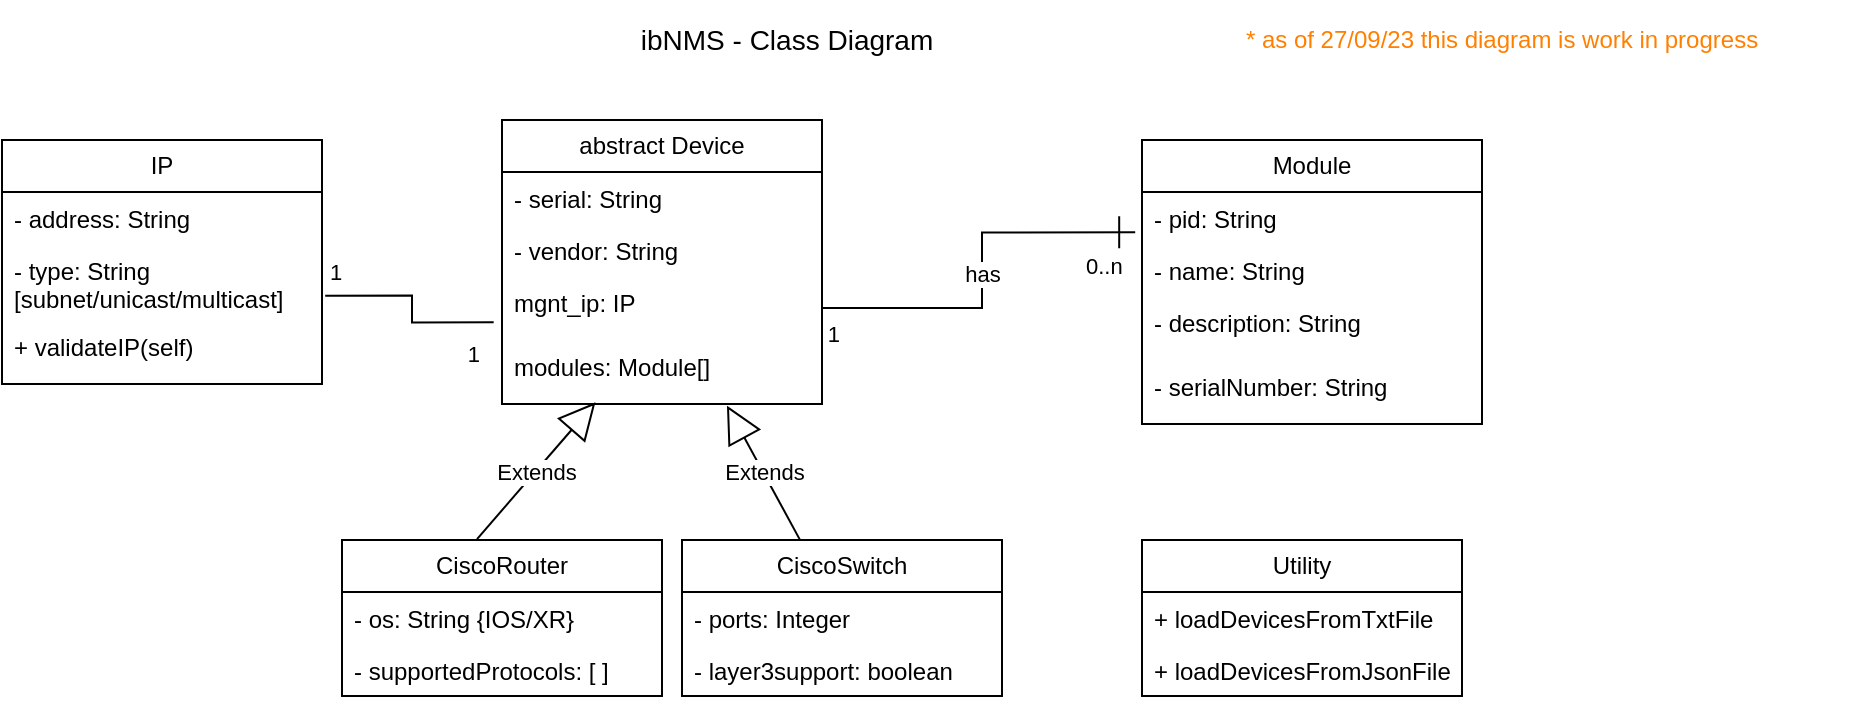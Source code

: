 <mxfile version="21.6.8" type="device" pages="2">
  <diagram id="C5RBs43oDa-KdzZeNtuy" name="ibNMS">
    <mxGraphModel dx="1434" dy="795" grid="1" gridSize="10" guides="1" tooltips="1" connect="1" arrows="1" fold="1" page="1" pageScale="1" pageWidth="1169" pageHeight="827" math="0" shadow="0">
      <root>
        <mxCell id="WIyWlLk6GJQsqaUBKTNV-0" />
        <mxCell id="WIyWlLk6GJQsqaUBKTNV-1" parent="WIyWlLk6GJQsqaUBKTNV-0" />
        <object label="abstract Device" id="H6ooOIFJvs9TW_4_Tc_I-3">
          <mxCell style="swimlane;fontStyle=0;childLayout=stackLayout;horizontal=1;startSize=26;fillColor=none;horizontalStack=0;resizeParent=1;resizeParentMax=0;resizeLast=0;collapsible=1;marginBottom=0;whiteSpace=wrap;html=1;" parent="WIyWlLk6GJQsqaUBKTNV-1" vertex="1">
            <mxGeometry x="480" y="70" width="160" height="142" as="geometry" />
          </mxCell>
        </object>
        <mxCell id="H6ooOIFJvs9TW_4_Tc_I-4" value="- serial: String" style="text;strokeColor=none;fillColor=none;align=left;verticalAlign=top;spacingLeft=4;spacingRight=4;overflow=hidden;rotatable=0;points=[[0,0.5],[1,0.5]];portConstraint=eastwest;whiteSpace=wrap;html=1;" parent="H6ooOIFJvs9TW_4_Tc_I-3" vertex="1">
          <mxGeometry y="26" width="160" height="26" as="geometry" />
        </mxCell>
        <mxCell id="H6ooOIFJvs9TW_4_Tc_I-5" value="- vendor: String" style="text;strokeColor=none;fillColor=none;align=left;verticalAlign=top;spacingLeft=4;spacingRight=4;overflow=hidden;rotatable=0;points=[[0,0.5],[1,0.5]];portConstraint=eastwest;whiteSpace=wrap;html=1;" parent="H6ooOIFJvs9TW_4_Tc_I-3" vertex="1">
          <mxGeometry y="52" width="160" height="26" as="geometry" />
        </mxCell>
        <mxCell id="H6ooOIFJvs9TW_4_Tc_I-6" value="mgnt_ip: IP" style="text;strokeColor=none;fillColor=none;align=left;verticalAlign=top;spacingLeft=4;spacingRight=4;overflow=hidden;rotatable=0;points=[[0,0.5],[1,0.5]];portConstraint=eastwest;whiteSpace=wrap;html=1;" parent="H6ooOIFJvs9TW_4_Tc_I-3" vertex="1">
          <mxGeometry y="78" width="160" height="32" as="geometry" />
        </mxCell>
        <mxCell id="H6ooOIFJvs9TW_4_Tc_I-7" value="modules: Module[]" style="text;strokeColor=none;fillColor=none;align=left;verticalAlign=top;spacingLeft=4;spacingRight=4;overflow=hidden;rotatable=0;points=[[0,0.5],[1,0.5]];portConstraint=eastwest;whiteSpace=wrap;html=1;" parent="H6ooOIFJvs9TW_4_Tc_I-3" vertex="1">
          <mxGeometry y="110" width="160" height="32" as="geometry" />
        </mxCell>
        <object label="Module" id="H6ooOIFJvs9TW_4_Tc_I-8">
          <mxCell style="swimlane;fontStyle=0;childLayout=stackLayout;horizontal=1;startSize=26;fillColor=none;horizontalStack=0;resizeParent=1;resizeParentMax=0;resizeLast=0;collapsible=1;marginBottom=0;whiteSpace=wrap;html=1;" parent="WIyWlLk6GJQsqaUBKTNV-1" vertex="1">
            <mxGeometry x="800" y="80" width="170" height="142" as="geometry" />
          </mxCell>
        </object>
        <mxCell id="H6ooOIFJvs9TW_4_Tc_I-9" value="- pid: String" style="text;strokeColor=none;fillColor=none;align=left;verticalAlign=top;spacingLeft=4;spacingRight=4;overflow=hidden;rotatable=0;points=[[0,0.5],[1,0.5]];portConstraint=eastwest;whiteSpace=wrap;html=1;" parent="H6ooOIFJvs9TW_4_Tc_I-8" vertex="1">
          <mxGeometry y="26" width="170" height="26" as="geometry" />
        </mxCell>
        <mxCell id="H6ooOIFJvs9TW_4_Tc_I-10" value="- name: String" style="text;strokeColor=none;fillColor=none;align=left;verticalAlign=top;spacingLeft=4;spacingRight=4;overflow=hidden;rotatable=0;points=[[0,0.5],[1,0.5]];portConstraint=eastwest;whiteSpace=wrap;html=1;" parent="H6ooOIFJvs9TW_4_Tc_I-8" vertex="1">
          <mxGeometry y="52" width="170" height="26" as="geometry" />
        </mxCell>
        <mxCell id="H6ooOIFJvs9TW_4_Tc_I-11" value="- description: String" style="text;strokeColor=none;fillColor=none;align=left;verticalAlign=top;spacingLeft=4;spacingRight=4;overflow=hidden;rotatable=0;points=[[0,0.5],[1,0.5]];portConstraint=eastwest;whiteSpace=wrap;html=1;" parent="H6ooOIFJvs9TW_4_Tc_I-8" vertex="1">
          <mxGeometry y="78" width="170" height="32" as="geometry" />
        </mxCell>
        <mxCell id="H6ooOIFJvs9TW_4_Tc_I-12" value="- serialNumber: String" style="text;strokeColor=none;fillColor=none;align=left;verticalAlign=top;spacingLeft=4;spacingRight=4;overflow=hidden;rotatable=0;points=[[0,0.5],[1,0.5]];portConstraint=eastwest;whiteSpace=wrap;html=1;" parent="H6ooOIFJvs9TW_4_Tc_I-8" vertex="1">
          <mxGeometry y="110" width="170" height="32" as="geometry" />
        </mxCell>
        <mxCell id="H6ooOIFJvs9TW_4_Tc_I-13" value="has" style="endArrow=none;html=1;endSize=12;startArrow=ERone;startSize=14;startFill=0;edgeStyle=orthogonalEdgeStyle;rounded=0;exitX=-0.02;exitY=0.776;exitDx=0;exitDy=0;exitPerimeter=0;endFill=0;" parent="WIyWlLk6GJQsqaUBKTNV-1" source="H6ooOIFJvs9TW_4_Tc_I-9" target="H6ooOIFJvs9TW_4_Tc_I-6" edge="1">
          <mxGeometry relative="1" as="geometry">
            <mxPoint x="570" y="330" as="sourcePoint" />
            <mxPoint x="730" y="330" as="targetPoint" />
          </mxGeometry>
        </mxCell>
        <mxCell id="H6ooOIFJvs9TW_4_Tc_I-14" value="0..n" style="edgeLabel;resizable=0;html=1;align=left;verticalAlign=top;" parent="H6ooOIFJvs9TW_4_Tc_I-13" connectable="0" vertex="1">
          <mxGeometry x="-1" relative="1" as="geometry">
            <mxPoint x="-27" y="4" as="offset" />
          </mxGeometry>
        </mxCell>
        <mxCell id="H6ooOIFJvs9TW_4_Tc_I-15" value="1" style="edgeLabel;resizable=0;html=1;align=right;verticalAlign=top;" parent="H6ooOIFJvs9TW_4_Tc_I-13" connectable="0" vertex="1">
          <mxGeometry x="1" relative="1" as="geometry">
            <mxPoint x="10" as="offset" />
          </mxGeometry>
        </mxCell>
        <object label="IP" id="H6ooOIFJvs9TW_4_Tc_I-16">
          <mxCell style="swimlane;fontStyle=0;childLayout=stackLayout;horizontal=1;startSize=26;fillColor=none;horizontalStack=0;resizeParent=1;resizeParentMax=0;resizeLast=0;collapsible=1;marginBottom=0;whiteSpace=wrap;html=1;" parent="WIyWlLk6GJQsqaUBKTNV-1" vertex="1">
            <mxGeometry x="230" y="80" width="160" height="122" as="geometry" />
          </mxCell>
        </object>
        <mxCell id="H6ooOIFJvs9TW_4_Tc_I-17" value="- address: String" style="text;strokeColor=none;fillColor=none;align=left;verticalAlign=top;spacingLeft=4;spacingRight=4;overflow=hidden;rotatable=0;points=[[0,0.5],[1,0.5]];portConstraint=eastwest;whiteSpace=wrap;html=1;" parent="H6ooOIFJvs9TW_4_Tc_I-16" vertex="1">
          <mxGeometry y="26" width="160" height="26" as="geometry" />
        </mxCell>
        <mxCell id="H6ooOIFJvs9TW_4_Tc_I-18" value="- type: String [subnet/unicast/multicast]" style="text;strokeColor=none;fillColor=none;align=left;verticalAlign=top;spacingLeft=4;spacingRight=4;overflow=hidden;rotatable=0;points=[[0,0.5],[1,0.5]];portConstraint=eastwest;whiteSpace=wrap;html=1;" parent="H6ooOIFJvs9TW_4_Tc_I-16" vertex="1">
          <mxGeometry y="52" width="160" height="38" as="geometry" />
        </mxCell>
        <mxCell id="H6ooOIFJvs9TW_4_Tc_I-19" value="+ validateIP(self)" style="text;strokeColor=none;fillColor=none;align=left;verticalAlign=top;spacingLeft=4;spacingRight=4;overflow=hidden;rotatable=0;points=[[0,0.5],[1,0.5]];portConstraint=eastwest;whiteSpace=wrap;html=1;" parent="H6ooOIFJvs9TW_4_Tc_I-16" vertex="1">
          <mxGeometry y="90" width="160" height="32" as="geometry" />
        </mxCell>
        <mxCell id="H6ooOIFJvs9TW_4_Tc_I-21" value="1" style="endArrow=none;html=1;endSize=12;startArrow=none;startSize=14;startFill=0;edgeStyle=orthogonalEdgeStyle;align=left;verticalAlign=bottom;rounded=0;exitX=1.01;exitY=0.68;exitDx=0;exitDy=0;exitPerimeter=0;entryX=-0.026;entryY=0.724;entryDx=0;entryDy=0;entryPerimeter=0;endFill=0;" parent="WIyWlLk6GJQsqaUBKTNV-1" source="H6ooOIFJvs9TW_4_Tc_I-18" target="H6ooOIFJvs9TW_4_Tc_I-6" edge="1">
          <mxGeometry x="-1" y="3" relative="1" as="geometry">
            <mxPoint x="370" y="290" as="sourcePoint" />
            <mxPoint x="530" y="290" as="targetPoint" />
          </mxGeometry>
        </mxCell>
        <mxCell id="H6ooOIFJvs9TW_4_Tc_I-27" value="1" style="edgeLabel;resizable=0;html=1;align=right;verticalAlign=top;" parent="WIyWlLk6GJQsqaUBKTNV-1" connectable="0" vertex="1">
          <mxGeometry x="469.997" y="174" as="geometry" />
        </mxCell>
        <object label="CiscoRouter" id="H6ooOIFJvs9TW_4_Tc_I-28">
          <mxCell style="swimlane;fontStyle=0;childLayout=stackLayout;horizontal=1;startSize=26;fillColor=none;horizontalStack=0;resizeParent=1;resizeParentMax=0;resizeLast=0;collapsible=1;marginBottom=0;whiteSpace=wrap;html=1;" parent="WIyWlLk6GJQsqaUBKTNV-1" vertex="1">
            <mxGeometry x="400" y="280" width="160" height="78" as="geometry" />
          </mxCell>
        </object>
        <mxCell id="H6ooOIFJvs9TW_4_Tc_I-29" value="- os: String {IOS/XR}" style="text;strokeColor=none;fillColor=none;align=left;verticalAlign=top;spacingLeft=4;spacingRight=4;overflow=hidden;rotatable=0;points=[[0,0.5],[1,0.5]];portConstraint=eastwest;whiteSpace=wrap;html=1;" parent="H6ooOIFJvs9TW_4_Tc_I-28" vertex="1">
          <mxGeometry y="26" width="160" height="26" as="geometry" />
        </mxCell>
        <mxCell id="H6ooOIFJvs9TW_4_Tc_I-30" value="- supportedProtocols: [ ]" style="text;strokeColor=none;fillColor=none;align=left;verticalAlign=top;spacingLeft=4;spacingRight=4;overflow=hidden;rotatable=0;points=[[0,0.5],[1,0.5]];portConstraint=eastwest;whiteSpace=wrap;html=1;" parent="H6ooOIFJvs9TW_4_Tc_I-28" vertex="1">
          <mxGeometry y="52" width="160" height="26" as="geometry" />
        </mxCell>
        <mxCell id="H6ooOIFJvs9TW_4_Tc_I-33" value="Extends" style="endArrow=block;endSize=16;endFill=0;html=1;rounded=0;exitX=0.422;exitY=-0.006;exitDx=0;exitDy=0;exitPerimeter=0;entryX=0.292;entryY=0.974;entryDx=0;entryDy=0;entryPerimeter=0;" parent="WIyWlLk6GJQsqaUBKTNV-1" source="H6ooOIFJvs9TW_4_Tc_I-28" target="H6ooOIFJvs9TW_4_Tc_I-7" edge="1">
          <mxGeometry width="160" relative="1" as="geometry">
            <mxPoint x="570" y="330" as="sourcePoint" />
            <mxPoint x="730" y="330" as="targetPoint" />
          </mxGeometry>
        </mxCell>
        <object label="CiscoSwitch" id="H6ooOIFJvs9TW_4_Tc_I-34">
          <mxCell style="swimlane;fontStyle=0;childLayout=stackLayout;horizontal=1;startSize=26;fillColor=none;horizontalStack=0;resizeParent=1;resizeParentMax=0;resizeLast=0;collapsible=1;marginBottom=0;whiteSpace=wrap;html=1;" parent="WIyWlLk6GJQsqaUBKTNV-1" vertex="1">
            <mxGeometry x="570" y="280" width="160" height="78" as="geometry" />
          </mxCell>
        </object>
        <mxCell id="H6ooOIFJvs9TW_4_Tc_I-35" value="- ports: Integer" style="text;strokeColor=none;fillColor=none;align=left;verticalAlign=top;spacingLeft=4;spacingRight=4;overflow=hidden;rotatable=0;points=[[0,0.5],[1,0.5]];portConstraint=eastwest;whiteSpace=wrap;html=1;" parent="H6ooOIFJvs9TW_4_Tc_I-34" vertex="1">
          <mxGeometry y="26" width="160" height="26" as="geometry" />
        </mxCell>
        <mxCell id="H6ooOIFJvs9TW_4_Tc_I-36" value="- layer3support: boolean" style="text;strokeColor=none;fillColor=none;align=left;verticalAlign=top;spacingLeft=4;spacingRight=4;overflow=hidden;rotatable=0;points=[[0,0.5],[1,0.5]];portConstraint=eastwest;whiteSpace=wrap;html=1;" parent="H6ooOIFJvs9TW_4_Tc_I-34" vertex="1">
          <mxGeometry y="52" width="160" height="26" as="geometry" />
        </mxCell>
        <mxCell id="H6ooOIFJvs9TW_4_Tc_I-37" value="Extends" style="endArrow=block;endSize=16;endFill=0;html=1;rounded=0;exitX=0.37;exitY=0.004;exitDx=0;exitDy=0;exitPerimeter=0;entryX=0.703;entryY=1.026;entryDx=0;entryDy=0;entryPerimeter=0;" parent="WIyWlLk6GJQsqaUBKTNV-1" source="H6ooOIFJvs9TW_4_Tc_I-34" target="H6ooOIFJvs9TW_4_Tc_I-7" edge="1">
          <mxGeometry width="160" relative="1" as="geometry">
            <mxPoint x="570" y="480" as="sourcePoint" />
            <mxPoint x="730" y="480" as="targetPoint" />
          </mxGeometry>
        </mxCell>
        <mxCell id="H6ooOIFJvs9TW_4_Tc_I-38" value="ibNMS - Class Diagram" style="text;strokeColor=none;align=center;fillColor=none;html=1;verticalAlign=middle;whiteSpace=wrap;rounded=0;fontSize=14;" parent="WIyWlLk6GJQsqaUBKTNV-1" vertex="1">
          <mxGeometry x="500" y="10" width="245" height="40" as="geometry" />
        </mxCell>
        <mxCell id="H6ooOIFJvs9TW_4_Tc_I-40" value="* as of 27/09/23 this diagram is work in progress" style="text;strokeColor=none;align=center;fillColor=none;html=1;verticalAlign=middle;whiteSpace=wrap;rounded=0;fontColor=#FF8000;" parent="WIyWlLk6GJQsqaUBKTNV-1" vertex="1">
          <mxGeometry x="800" y="15" width="360" height="30" as="geometry" />
        </mxCell>
        <object label="Utility" id="H6ooOIFJvs9TW_4_Tc_I-41">
          <mxCell style="swimlane;fontStyle=0;childLayout=stackLayout;horizontal=1;startSize=26;fillColor=none;horizontalStack=0;resizeParent=1;resizeParentMax=0;resizeLast=0;collapsible=1;marginBottom=0;whiteSpace=wrap;html=1;" parent="WIyWlLk6GJQsqaUBKTNV-1" vertex="1">
            <mxGeometry x="800" y="280" width="160" height="78" as="geometry" />
          </mxCell>
        </object>
        <mxCell id="H6ooOIFJvs9TW_4_Tc_I-42" value="+ loadDevicesFromTxtFile" style="text;strokeColor=none;fillColor=none;align=left;verticalAlign=top;spacingLeft=4;spacingRight=4;overflow=hidden;rotatable=0;points=[[0,0.5],[1,0.5]];portConstraint=eastwest;whiteSpace=wrap;html=1;" parent="H6ooOIFJvs9TW_4_Tc_I-41" vertex="1">
          <mxGeometry y="26" width="160" height="26" as="geometry" />
        </mxCell>
        <mxCell id="H6ooOIFJvs9TW_4_Tc_I-43" value="+ loadDevicesFromJsonFile" style="text;strokeColor=none;fillColor=none;align=left;verticalAlign=top;spacingLeft=4;spacingRight=4;overflow=hidden;rotatable=0;points=[[0,0.5],[1,0.5]];portConstraint=eastwest;whiteSpace=wrap;html=1;" parent="H6ooOIFJvs9TW_4_Tc_I-41" vertex="1">
          <mxGeometry y="52" width="160" height="26" as="geometry" />
        </mxCell>
      </root>
    </mxGraphModel>
  </diagram>
  <diagram id="DoqoIkVnnwkts4sh1AUw" name="ibNMSv2">
    <mxGraphModel dx="1195" dy="725" grid="1" gridSize="10" guides="1" tooltips="1" connect="1" arrows="1" fold="1" page="1" pageScale="1" pageWidth="1169" pageHeight="827" math="0" shadow="0">
      <root>
        <mxCell id="0" />
        <mxCell id="1" parent="0" />
        <object label="abstract Device" id="jS6_tw35OU_7nW09ifo9-1">
          <mxCell style="swimlane;fontStyle=0;childLayout=stackLayout;horizontal=1;startSize=26;fillColor=none;horizontalStack=0;resizeParent=1;resizeParentMax=0;resizeLast=0;collapsible=1;marginBottom=0;whiteSpace=wrap;html=1;" vertex="1" parent="1">
            <mxGeometry x="485" y="170" width="160" height="120" as="geometry" />
          </mxCell>
        </object>
        <mxCell id="jS6_tw35OU_7nW09ifo9-2" value="- serial: String&lt;br&gt;- vendor: String&lt;br&gt;- mgnt_ip: IP&lt;br&gt;- modules: Module[ ]&lt;br&gt;- os" style="text;strokeColor=none;fillColor=none;align=left;verticalAlign=top;spacingLeft=4;spacingRight=4;overflow=hidden;rotatable=0;points=[[0,0.5],[1,0.5]];portConstraint=eastwest;whiteSpace=wrap;html=1;" vertex="1" parent="jS6_tw35OU_7nW09ifo9-1">
          <mxGeometry y="26" width="160" height="94" as="geometry" />
        </mxCell>
        <object label="Module" id="5TSkv-hqrn1i1qY4myzv-1">
          <mxCell style="swimlane;fontStyle=0;childLayout=stackLayout;horizontal=1;startSize=26;fillColor=none;horizontalStack=0;resizeParent=1;resizeParentMax=0;resizeLast=0;collapsible=1;marginBottom=0;whiteSpace=wrap;html=1;" vertex="1" parent="1">
            <mxGeometry x="765" y="170" width="170" height="100" as="geometry" />
          </mxCell>
        </object>
        <mxCell id="5TSkv-hqrn1i1qY4myzv-2" value="- pid: String&lt;br&gt;- name: String&lt;br&gt;- description: String&lt;br&gt;- serialNumber: String" style="text;strokeColor=none;fillColor=none;align=left;verticalAlign=top;spacingLeft=4;spacingRight=4;overflow=hidden;rotatable=0;points=[[0,0.5],[1,0.5]];portConstraint=eastwest;whiteSpace=wrap;html=1;" vertex="1" parent="5TSkv-hqrn1i1qY4myzv-1">
          <mxGeometry y="26" width="170" height="74" as="geometry" />
        </mxCell>
        <mxCell id="ORmL8_Q0IIg_d6IjasUN-1" value="" style="endArrow=ERone;endFill=0;endSize=12;html=1;rounded=0;exitX=1;exitY=0.5;exitDx=0;exitDy=0;" edge="1" parent="1" source="jS6_tw35OU_7nW09ifo9-2">
          <mxGeometry width="160" relative="1" as="geometry">
            <mxPoint x="645" y="350" as="sourcePoint" />
            <mxPoint x="762" y="243" as="targetPoint" />
          </mxGeometry>
        </mxCell>
        <mxCell id="ORmL8_Q0IIg_d6IjasUN-3" value="&lt;font style=&quot;font-size: 8px;&quot;&gt;1&lt;/font&gt;" style="text;strokeColor=none;align=center;fillColor=none;html=1;verticalAlign=middle;whiteSpace=wrap;rounded=0;" vertex="1" parent="1">
          <mxGeometry x="645" y="240" width="20" height="20" as="geometry" />
        </mxCell>
        <mxCell id="ORmL8_Q0IIg_d6IjasUN-4" value="&lt;font style=&quot;font-size: 8px;&quot;&gt;1...n&lt;/font&gt;" style="text;strokeColor=none;align=center;fillColor=none;html=1;verticalAlign=middle;whiteSpace=wrap;rounded=0;" vertex="1" parent="1">
          <mxGeometry x="735" y="242" width="20" height="20" as="geometry" />
        </mxCell>
        <object label="IP" id="DGkUyWn-SlW-c2ADTmSs-1">
          <mxCell style="swimlane;fontStyle=0;childLayout=stackLayout;horizontal=1;startSize=26;fillColor=none;horizontalStack=0;resizeParent=1;resizeParentMax=0;resizeLast=0;collapsible=1;marginBottom=0;whiteSpace=wrap;html=1;" vertex="1" parent="1">
            <mxGeometry x="235" y="170" width="150" height="132" as="geometry" />
          </mxCell>
        </object>
        <mxCell id="DGkUyWn-SlW-c2ADTmSs-2" value="- address: String&lt;br&gt;- type: String [subnet/unicast/multicast]" style="text;strokeColor=none;fillColor=none;align=left;verticalAlign=top;spacingLeft=4;spacingRight=4;overflow=hidden;rotatable=0;points=[[0,0.5],[1,0.5]];portConstraint=eastwest;whiteSpace=wrap;html=1;" vertex="1" parent="DGkUyWn-SlW-c2ADTmSs-1">
          <mxGeometry y="26" width="150" height="74" as="geometry" />
        </mxCell>
        <mxCell id="DGkUyWn-SlW-c2ADTmSs-4" value="+ validateIP(self)" style="text;strokeColor=none;fillColor=none;align=left;verticalAlign=top;spacingLeft=4;spacingRight=4;overflow=hidden;rotatable=0;points=[[0,0.5],[1,0.5]];portConstraint=eastwest;whiteSpace=wrap;html=1;" vertex="1" parent="DGkUyWn-SlW-c2ADTmSs-1">
          <mxGeometry y="100" width="150" height="32" as="geometry" />
        </mxCell>
        <mxCell id="DGkUyWn-SlW-c2ADTmSs-5" value="" style="endArrow=none;html=1;rounded=0;exitX=0.011;exitY=0.94;exitDx=0;exitDy=0;exitPerimeter=0;entryX=1.006;entryY=0.931;entryDx=0;entryDy=0;entryPerimeter=0;" edge="1" parent="DGkUyWn-SlW-c2ADTmSs-1">
          <mxGeometry width="50" height="50" relative="1" as="geometry">
            <mxPoint x="0.65" y="95.56" as="sourcePoint" />
            <mxPoint x="149.9" y="94.894" as="targetPoint" />
          </mxGeometry>
        </mxCell>
        <mxCell id="DGkUyWn-SlW-c2ADTmSs-6" value="" style="endArrow=none;endFill=0;endSize=12;html=1;rounded=0;exitX=1;exitY=0.651;exitDx=0;exitDy=0;exitPerimeter=0;" edge="1" parent="1" source="DGkUyWn-SlW-c2ADTmSs-2" target="jS6_tw35OU_7nW09ifo9-2">
          <mxGeometry width="160" relative="1" as="geometry">
            <mxPoint x="395" y="340" as="sourcePoint" />
            <mxPoint x="555" y="340" as="targetPoint" />
          </mxGeometry>
        </mxCell>
        <mxCell id="DGkUyWn-SlW-c2ADTmSs-7" value="&lt;font style=&quot;font-size: 8px;&quot;&gt;1&lt;/font&gt;" style="text;strokeColor=none;align=center;fillColor=none;html=1;verticalAlign=middle;whiteSpace=wrap;rounded=0;" vertex="1" parent="1">
          <mxGeometry x="385" y="242" width="20" height="20" as="geometry" />
        </mxCell>
        <mxCell id="DGkUyWn-SlW-c2ADTmSs-8" value="&lt;font style=&quot;font-size: 8px;&quot;&gt;1&lt;/font&gt;" style="text;strokeColor=none;align=center;fillColor=none;html=1;verticalAlign=middle;whiteSpace=wrap;rounded=0;" vertex="1" parent="1">
          <mxGeometry x="465" y="242" width="20" height="20" as="geometry" />
        </mxCell>
        <object label="Switch" id="DGkUyWn-SlW-c2ADTmSs-9">
          <mxCell style="swimlane;fontStyle=0;childLayout=stackLayout;horizontal=1;startSize=26;fillColor=none;horizontalStack=0;resizeParent=1;resizeParentMax=0;resizeLast=0;collapsible=1;marginBottom=0;whiteSpace=wrap;html=1;" vertex="1" parent="1">
            <mxGeometry x="285" y="380" width="150" height="100" as="geometry" />
          </mxCell>
        </object>
        <mxCell id="DGkUyWn-SlW-c2ADTmSs-10" value="- noOfPorts: String&lt;br&gt;- layer3Support: boolean" style="text;strokeColor=none;fillColor=none;align=left;verticalAlign=top;spacingLeft=4;spacingRight=4;overflow=hidden;rotatable=0;points=[[0,0.5],[1,0.5]];portConstraint=eastwest;whiteSpace=wrap;html=1;" vertex="1" parent="DGkUyWn-SlW-c2ADTmSs-9">
          <mxGeometry y="26" width="150" height="74" as="geometry" />
        </mxCell>
        <mxCell id="DGkUyWn-SlW-c2ADTmSs-12" value="" style="endArrow=none;html=1;rounded=0;exitX=0.011;exitY=0.94;exitDx=0;exitDy=0;exitPerimeter=0;entryX=1.006;entryY=0.931;entryDx=0;entryDy=0;entryPerimeter=0;" edge="1" parent="DGkUyWn-SlW-c2ADTmSs-9">
          <mxGeometry width="50" height="50" relative="1" as="geometry">
            <mxPoint x="0.65" y="77.56" as="sourcePoint" />
            <mxPoint x="149.9" y="76.894" as="targetPoint" />
          </mxGeometry>
        </mxCell>
        <mxCell id="DGkUyWn-SlW-c2ADTmSs-13" value="" style="endArrow=open;endFill=1;endSize=12;html=1;rounded=0;exitX=0.428;exitY=-0.017;exitDx=0;exitDy=0;exitPerimeter=0;entryX=0.188;entryY=0.991;entryDx=0;entryDy=0;entryPerimeter=0;" edge="1" parent="1" source="DGkUyWn-SlW-c2ADTmSs-9" target="jS6_tw35OU_7nW09ifo9-2">
          <mxGeometry width="160" relative="1" as="geometry">
            <mxPoint x="475" y="360" as="sourcePoint" />
            <mxPoint x="635" y="360" as="targetPoint" />
            <Array as="points">
              <mxPoint x="349" y="340" />
              <mxPoint x="445" y="340" />
              <mxPoint x="515" y="340" />
            </Array>
          </mxGeometry>
        </mxCell>
        <object label="Router" id="DGkUyWn-SlW-c2ADTmSs-14">
          <mxCell style="swimlane;fontStyle=0;childLayout=stackLayout;horizontal=1;startSize=26;fillColor=none;horizontalStack=0;resizeParent=1;resizeParentMax=0;resizeLast=0;collapsible=1;marginBottom=0;whiteSpace=wrap;html=1;" vertex="1" parent="1">
            <mxGeometry x="465" y="380" width="150" height="100" as="geometry" />
          </mxCell>
        </object>
        <mxCell id="DGkUyWn-SlW-c2ADTmSs-15" value="- route: Route*" style="text;strokeColor=none;fillColor=none;align=left;verticalAlign=top;spacingLeft=4;spacingRight=4;overflow=hidden;rotatable=0;points=[[0,0.5],[1,0.5]];portConstraint=eastwest;whiteSpace=wrap;html=1;" vertex="1" parent="DGkUyWn-SlW-c2ADTmSs-14">
          <mxGeometry y="26" width="150" height="74" as="geometry" />
        </mxCell>
        <mxCell id="DGkUyWn-SlW-c2ADTmSs-16" value="" style="endArrow=none;html=1;rounded=0;exitX=0.011;exitY=0.94;exitDx=0;exitDy=0;exitPerimeter=0;entryX=1.006;entryY=0.931;entryDx=0;entryDy=0;entryPerimeter=0;" edge="1" parent="DGkUyWn-SlW-c2ADTmSs-14">
          <mxGeometry width="50" height="50" relative="1" as="geometry">
            <mxPoint x="0.65" y="77.56" as="sourcePoint" />
            <mxPoint x="149.9" y="76.894" as="targetPoint" />
          </mxGeometry>
        </mxCell>
        <object label="Firewall" id="DGkUyWn-SlW-c2ADTmSs-17">
          <mxCell style="swimlane;fontStyle=0;childLayout=stackLayout;horizontal=1;startSize=26;fillColor=none;horizontalStack=0;resizeParent=1;resizeParentMax=0;resizeLast=0;collapsible=1;marginBottom=0;whiteSpace=wrap;html=1;" vertex="1" parent="1">
            <mxGeometry x="645" y="380" width="150" height="100" as="geometry" />
          </mxCell>
        </object>
        <mxCell id="DGkUyWn-SlW-c2ADTmSs-18" value="- mode: String" style="text;strokeColor=none;fillColor=none;align=left;verticalAlign=top;spacingLeft=4;spacingRight=4;overflow=hidden;rotatable=0;points=[[0,0.5],[1,0.5]];portConstraint=eastwest;whiteSpace=wrap;html=1;" vertex="1" parent="DGkUyWn-SlW-c2ADTmSs-17">
          <mxGeometry y="26" width="150" height="74" as="geometry" />
        </mxCell>
        <mxCell id="DGkUyWn-SlW-c2ADTmSs-19" value="" style="endArrow=none;html=1;rounded=0;exitX=0.011;exitY=0.94;exitDx=0;exitDy=0;exitPerimeter=0;entryX=1.006;entryY=0.931;entryDx=0;entryDy=0;entryPerimeter=0;" edge="1" parent="DGkUyWn-SlW-c2ADTmSs-17">
          <mxGeometry width="50" height="50" relative="1" as="geometry">
            <mxPoint x="0.65" y="77.56" as="sourcePoint" />
            <mxPoint x="149.9" y="76.894" as="targetPoint" />
          </mxGeometry>
        </mxCell>
        <mxCell id="DGkUyWn-SlW-c2ADTmSs-20" value="" style="endArrow=open;endFill=1;endSize=12;html=1;rounded=0;exitX=0.5;exitY=0;exitDx=0;exitDy=0;entryX=0.349;entryY=0.982;entryDx=0;entryDy=0;entryPerimeter=0;" edge="1" parent="1" source="DGkUyWn-SlW-c2ADTmSs-14" target="jS6_tw35OU_7nW09ifo9-2">
          <mxGeometry width="160" relative="1" as="geometry">
            <mxPoint x="535" y="340" as="sourcePoint" />
            <mxPoint x="695" y="340" as="targetPoint" />
          </mxGeometry>
        </mxCell>
        <mxCell id="DGkUyWn-SlW-c2ADTmSs-21" value="" style="endArrow=open;endFill=1;endSize=12;html=1;rounded=0;exitX=0.183;exitY=0.008;exitDx=0;exitDy=0;exitPerimeter=0;entryX=0.828;entryY=1.009;entryDx=0;entryDy=0;entryPerimeter=0;" edge="1" parent="1" source="DGkUyWn-SlW-c2ADTmSs-17" target="jS6_tw35OU_7nW09ifo9-2">
          <mxGeometry width="160" relative="1" as="geometry">
            <mxPoint x="665" y="330" as="sourcePoint" />
            <mxPoint x="825" y="330" as="targetPoint" />
            <Array as="points">
              <mxPoint x="672" y="340" />
              <mxPoint x="615" y="340" />
            </Array>
          </mxGeometry>
        </mxCell>
        <mxCell id="DGkUyWn-SlW-c2ADTmSs-22" value="ibNMS Class Diagram" style="text;strokeColor=none;align=center;fillColor=none;html=1;verticalAlign=middle;whiteSpace=wrap;rounded=0;" vertex="1" parent="1">
          <mxGeometry x="435" y="40" width="230" height="30" as="geometry" />
        </mxCell>
        <object label="Utility" id="ydS0Vs_kt0JqasR9LLSe-1">
          <mxCell style="swimlane;fontStyle=0;childLayout=stackLayout;horizontal=1;startSize=26;fillColor=none;horizontalStack=0;resizeParent=1;resizeParentMax=0;resizeLast=0;collapsible=1;marginBottom=0;whiteSpace=wrap;html=1;" vertex="1" parent="1">
            <mxGeometry x="840" y="320" width="160" height="78" as="geometry" />
          </mxCell>
        </object>
        <mxCell id="ydS0Vs_kt0JqasR9LLSe-2" value="+ loadDevicesFromTxtFile" style="text;strokeColor=none;fillColor=none;align=left;verticalAlign=top;spacingLeft=4;spacingRight=4;overflow=hidden;rotatable=0;points=[[0,0.5],[1,0.5]];portConstraint=eastwest;whiteSpace=wrap;html=1;" vertex="1" parent="ydS0Vs_kt0JqasR9LLSe-1">
          <mxGeometry y="26" width="160" height="26" as="geometry" />
        </mxCell>
        <mxCell id="ydS0Vs_kt0JqasR9LLSe-3" value="+ loadDevicesFromJsonFile" style="text;strokeColor=none;fillColor=none;align=left;verticalAlign=top;spacingLeft=4;spacingRight=4;overflow=hidden;rotatable=0;points=[[0,0.5],[1,0.5]];portConstraint=eastwest;whiteSpace=wrap;html=1;" vertex="1" parent="ydS0Vs_kt0JqasR9LLSe-1">
          <mxGeometry y="52" width="160" height="26" as="geometry" />
        </mxCell>
      </root>
    </mxGraphModel>
  </diagram>
</mxfile>
